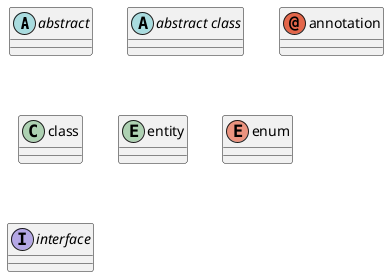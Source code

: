 @startuml
abstract        abstract
abstract class  "abstract class"
annotation      annotation
class           class
entity          entity
enum            enum
interface       interface

@enduml